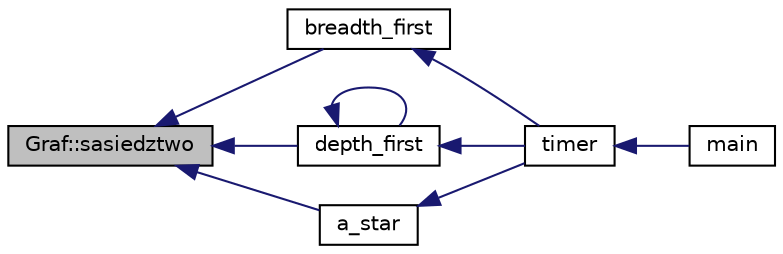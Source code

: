 digraph G
{
  edge [fontname="Helvetica",fontsize="10",labelfontname="Helvetica",labelfontsize="10"];
  node [fontname="Helvetica",fontsize="10",shape=record];
  rankdir="LR";
  Node1 [label="Graf::sasiedztwo",height=0.2,width=0.4,color="black", fillcolor="grey75", style="filled" fontcolor="black"];
  Node1 -> Node2 [dir="back",color="midnightblue",fontsize="10",style="solid",fontname="Helvetica"];
  Node2 [label="breadth_first",height=0.2,width=0.4,color="black", fillcolor="white", style="filled",URL="$przeszukiwanie_8cpp.html#a48d4601486fa305e536e43dd8537d710"];
  Node2 -> Node3 [dir="back",color="midnightblue",fontsize="10",style="solid",fontname="Helvetica"];
  Node3 [label="timer",height=0.2,width=0.4,color="black", fillcolor="white", style="filled",URL="$timer_8cpp.html#a29d90bc26000d502cdee91c591dd2370"];
  Node3 -> Node4 [dir="back",color="midnightblue",fontsize="10",style="solid",fontname="Helvetica"];
  Node4 [label="main",height=0.2,width=0.4,color="black", fillcolor="white", style="filled",URL="$main_8cpp.html#a3c04138a5bfe5d72780bb7e82a18e627"];
  Node1 -> Node5 [dir="back",color="midnightblue",fontsize="10",style="solid",fontname="Helvetica"];
  Node5 [label="depth_first",height=0.2,width=0.4,color="black", fillcolor="white", style="filled",URL="$przeszukiwanie_8cpp.html#adf1676fd94d7e754f7eb562ad1e86edd"];
  Node5 -> Node5 [dir="back",color="midnightblue",fontsize="10",style="solid",fontname="Helvetica"];
  Node5 -> Node3 [dir="back",color="midnightblue",fontsize="10",style="solid",fontname="Helvetica"];
  Node1 -> Node6 [dir="back",color="midnightblue",fontsize="10",style="solid",fontname="Helvetica"];
  Node6 [label="a_star",height=0.2,width=0.4,color="black", fillcolor="white", style="filled",URL="$przeszukiwanie_8cpp.html#a136bc0fc8736b62810b7eff9278ef0c3"];
  Node6 -> Node3 [dir="back",color="midnightblue",fontsize="10",style="solid",fontname="Helvetica"];
}

